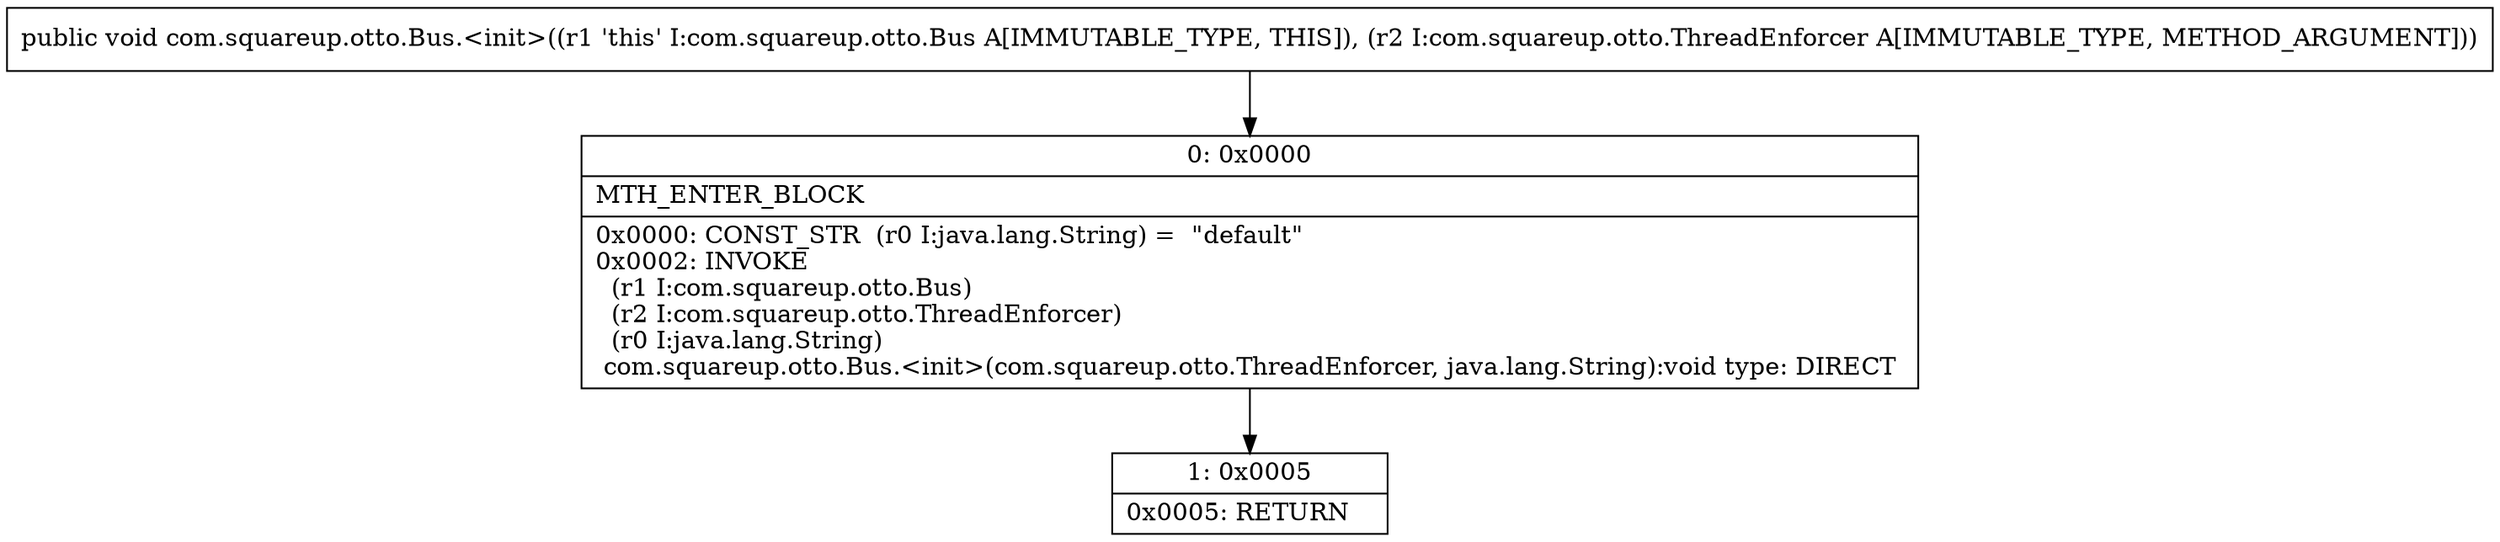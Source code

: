 digraph "CFG forcom.squareup.otto.Bus.\<init\>(Lcom\/squareup\/otto\/ThreadEnforcer;)V" {
Node_0 [shape=record,label="{0\:\ 0x0000|MTH_ENTER_BLOCK\l|0x0000: CONST_STR  (r0 I:java.lang.String) =  \"default\" \l0x0002: INVOKE  \l  (r1 I:com.squareup.otto.Bus)\l  (r2 I:com.squareup.otto.ThreadEnforcer)\l  (r0 I:java.lang.String)\l com.squareup.otto.Bus.\<init\>(com.squareup.otto.ThreadEnforcer, java.lang.String):void type: DIRECT \l}"];
Node_1 [shape=record,label="{1\:\ 0x0005|0x0005: RETURN   \l}"];
MethodNode[shape=record,label="{public void com.squareup.otto.Bus.\<init\>((r1 'this' I:com.squareup.otto.Bus A[IMMUTABLE_TYPE, THIS]), (r2 I:com.squareup.otto.ThreadEnforcer A[IMMUTABLE_TYPE, METHOD_ARGUMENT])) }"];
MethodNode -> Node_0;
Node_0 -> Node_1;
}

